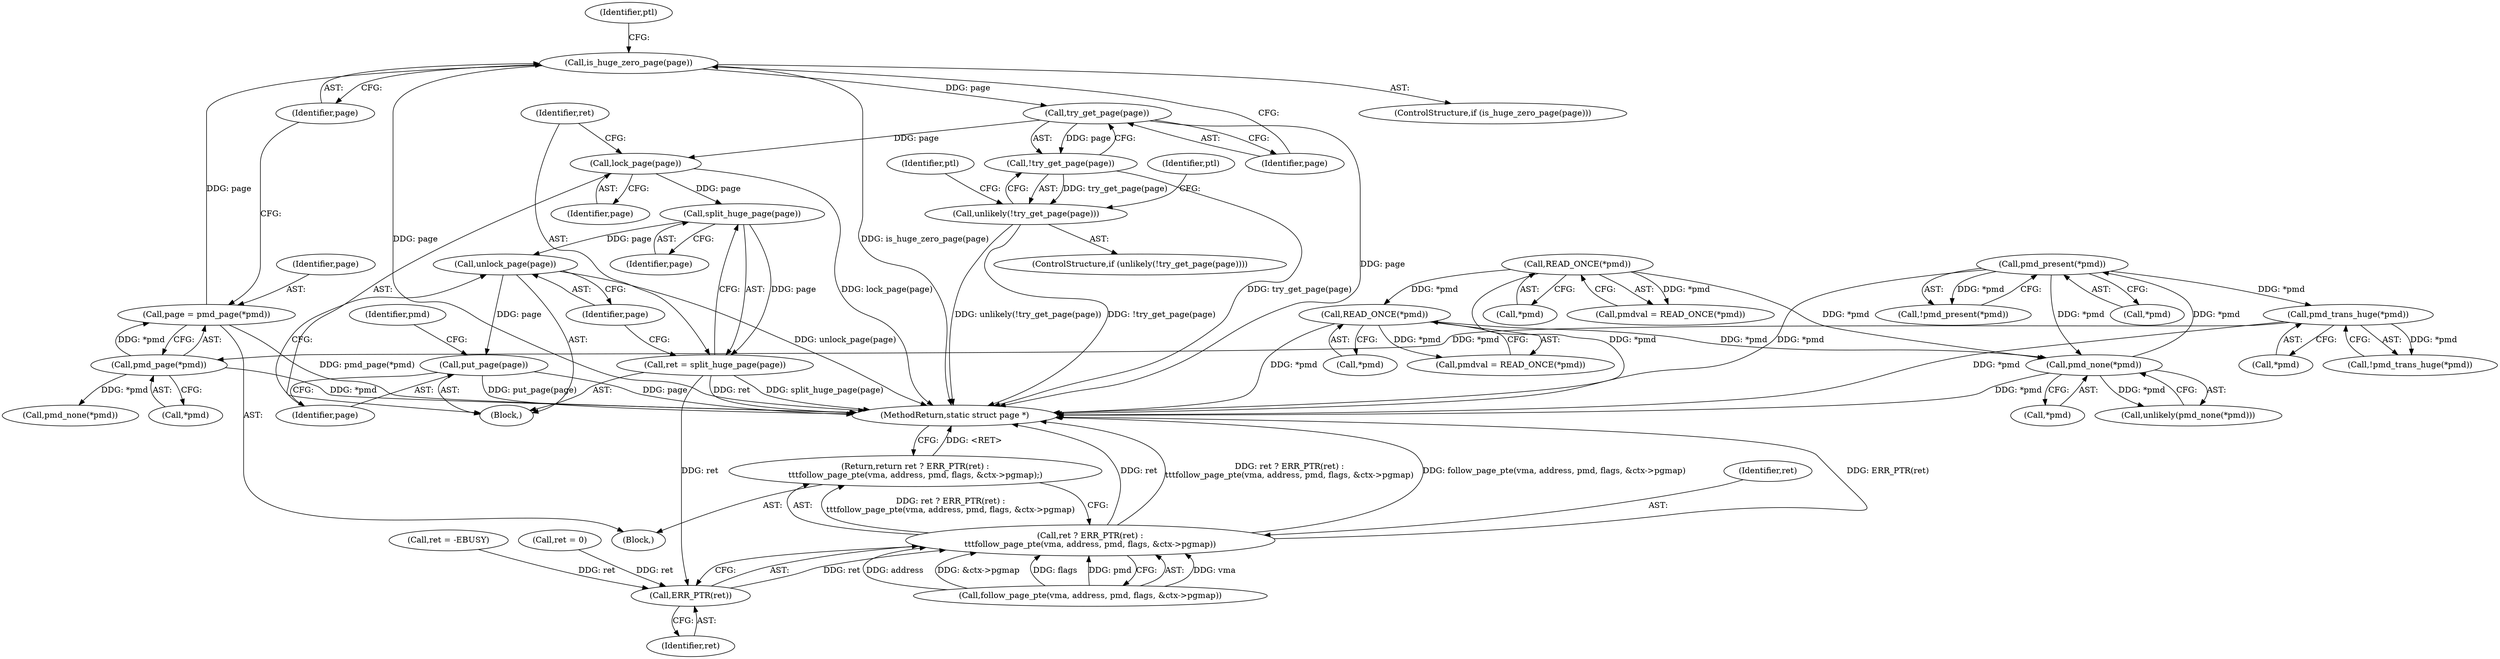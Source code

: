digraph "0_linux_6b3a707736301c2128ca85ce85fb13f60b5e350a_5@pointer" {
"1000350" [label="(Call,is_huge_zero_page(page))"];
"1000344" [label="(Call,page = pmd_page(*pmd))"];
"1000346" [label="(Call,pmd_page(*pmd))"];
"1000322" [label="(Call,pmd_trans_huge(*pmd))"];
"1000299" [label="(Call,pmd_present(*pmd))"];
"1000286" [label="(Call,pmd_none(*pmd))"];
"1000215" [label="(Call,READ_ONCE(*pmd))"];
"1000126" [label="(Call,READ_ONCE(*pmd))"];
"1000374" [label="(Call,try_get_page(page))"];
"1000373" [label="(Call,!try_get_page(page))"];
"1000372" [label="(Call,unlikely(!try_get_page(page)))"];
"1000385" [label="(Call,lock_page(page))"];
"1000389" [label="(Call,split_huge_page(page))"];
"1000387" [label="(Call,ret = split_huge_page(page))"];
"1000406" [label="(Call,ERR_PTR(ret))"];
"1000404" [label="(Call,ret ? ERR_PTR(ret) :\n\t\t\tfollow_page_pte(vma, address, pmd, flags, &ctx->pgmap))"];
"1000403" [label="(Return,return ret ? ERR_PTR(ret) :\n\t\t\tfollow_page_pte(vma, address, pmd, flags, &ctx->pgmap);)"];
"1000391" [label="(Call,unlock_page(page))"];
"1000393" [label="(Call,put_page(page))"];
"1000388" [label="(Identifier,ret)"];
"1000393" [label="(Call,put_page(page))"];
"1000398" [label="(Identifier,pmd)"];
"1000286" [label="(Call,pmd_none(*pmd))"];
"1000342" [label="(Block,)"];
"1000354" [label="(Identifier,ptl)"];
"1000216" [label="(Call,*pmd)"];
"1000394" [label="(Identifier,page)"];
"1000323" [label="(Call,*pmd)"];
"1000372" [label="(Call,unlikely(!try_get_page(page)))"];
"1000351" [label="(Identifier,page)"];
"1000127" [label="(Call,*pmd)"];
"1000384" [label="(Identifier,ptl)"];
"1000300" [label="(Call,*pmd)"];
"1000365" [label="(Call,ret = -EBUSY)"];
"1000390" [label="(Identifier,page)"];
"1000435" [label="(MethodReturn,static struct page *)"];
"1000287" [label="(Call,*pmd)"];
"1000347" [label="(Call,*pmd)"];
"1000298" [label="(Call,!pmd_present(*pmd))"];
"1000355" [label="(Call,ret = 0)"];
"1000346" [label="(Call,pmd_page(*pmd))"];
"1000373" [label="(Call,!try_get_page(page))"];
"1000404" [label="(Call,ret ? ERR_PTR(ret) :\n\t\t\tfollow_page_pte(vma, address, pmd, flags, &ctx->pgmap))"];
"1000407" [label="(Identifier,ret)"];
"1000350" [label="(Call,is_huge_zero_page(page))"];
"1000387" [label="(Call,ret = split_huge_page(page))"];
"1000370" [label="(Block,)"];
"1000371" [label="(ControlStructure,if (unlikely(!try_get_page(page))))"];
"1000345" [label="(Identifier,page)"];
"1000405" [label="(Identifier,ret)"];
"1000389" [label="(Call,split_huge_page(page))"];
"1000126" [label="(Call,READ_ONCE(*pmd))"];
"1000344" [label="(Call,page = pmd_page(*pmd))"];
"1000124" [label="(Call,pmdval = READ_ONCE(*pmd))"];
"1000375" [label="(Identifier,page)"];
"1000396" [label="(Call,pmd_none(*pmd))"];
"1000299" [label="(Call,pmd_present(*pmd))"];
"1000386" [label="(Identifier,page)"];
"1000408" [label="(Call,follow_page_pte(vma, address, pmd, flags, &ctx->pgmap))"];
"1000374" [label="(Call,try_get_page(page))"];
"1000403" [label="(Return,return ret ? ERR_PTR(ret) :\n\t\t\tfollow_page_pte(vma, address, pmd, flags, &ctx->pgmap);)"];
"1000378" [label="(Identifier,ptl)"];
"1000385" [label="(Call,lock_page(page))"];
"1000321" [label="(Call,!pmd_trans_huge(*pmd))"];
"1000391" [label="(Call,unlock_page(page))"];
"1000349" [label="(ControlStructure,if (is_huge_zero_page(page)))"];
"1000285" [label="(Call,unlikely(pmd_none(*pmd)))"];
"1000215" [label="(Call,READ_ONCE(*pmd))"];
"1000406" [label="(Call,ERR_PTR(ret))"];
"1000322" [label="(Call,pmd_trans_huge(*pmd))"];
"1000392" [label="(Identifier,page)"];
"1000213" [label="(Call,pmdval = READ_ONCE(*pmd))"];
"1000350" -> "1000349"  [label="AST: "];
"1000350" -> "1000351"  [label="CFG: "];
"1000351" -> "1000350"  [label="AST: "];
"1000354" -> "1000350"  [label="CFG: "];
"1000375" -> "1000350"  [label="CFG: "];
"1000350" -> "1000435"  [label="DDG: page"];
"1000350" -> "1000435"  [label="DDG: is_huge_zero_page(page)"];
"1000344" -> "1000350"  [label="DDG: page"];
"1000350" -> "1000374"  [label="DDG: page"];
"1000344" -> "1000342"  [label="AST: "];
"1000344" -> "1000346"  [label="CFG: "];
"1000345" -> "1000344"  [label="AST: "];
"1000346" -> "1000344"  [label="AST: "];
"1000351" -> "1000344"  [label="CFG: "];
"1000344" -> "1000435"  [label="DDG: pmd_page(*pmd)"];
"1000346" -> "1000344"  [label="DDG: *pmd"];
"1000346" -> "1000347"  [label="CFG: "];
"1000347" -> "1000346"  [label="AST: "];
"1000346" -> "1000435"  [label="DDG: *pmd"];
"1000322" -> "1000346"  [label="DDG: *pmd"];
"1000346" -> "1000396"  [label="DDG: *pmd"];
"1000322" -> "1000321"  [label="AST: "];
"1000322" -> "1000323"  [label="CFG: "];
"1000323" -> "1000322"  [label="AST: "];
"1000321" -> "1000322"  [label="CFG: "];
"1000322" -> "1000435"  [label="DDG: *pmd"];
"1000322" -> "1000321"  [label="DDG: *pmd"];
"1000299" -> "1000322"  [label="DDG: *pmd"];
"1000299" -> "1000298"  [label="AST: "];
"1000299" -> "1000300"  [label="CFG: "];
"1000300" -> "1000299"  [label="AST: "];
"1000298" -> "1000299"  [label="CFG: "];
"1000299" -> "1000435"  [label="DDG: *pmd"];
"1000299" -> "1000286"  [label="DDG: *pmd"];
"1000299" -> "1000298"  [label="DDG: *pmd"];
"1000286" -> "1000299"  [label="DDG: *pmd"];
"1000286" -> "1000285"  [label="AST: "];
"1000286" -> "1000287"  [label="CFG: "];
"1000287" -> "1000286"  [label="AST: "];
"1000285" -> "1000286"  [label="CFG: "];
"1000286" -> "1000435"  [label="DDG: *pmd"];
"1000286" -> "1000285"  [label="DDG: *pmd"];
"1000215" -> "1000286"  [label="DDG: *pmd"];
"1000126" -> "1000286"  [label="DDG: *pmd"];
"1000215" -> "1000213"  [label="AST: "];
"1000215" -> "1000216"  [label="CFG: "];
"1000216" -> "1000215"  [label="AST: "];
"1000213" -> "1000215"  [label="CFG: "];
"1000215" -> "1000435"  [label="DDG: *pmd"];
"1000215" -> "1000213"  [label="DDG: *pmd"];
"1000126" -> "1000215"  [label="DDG: *pmd"];
"1000126" -> "1000124"  [label="AST: "];
"1000126" -> "1000127"  [label="CFG: "];
"1000127" -> "1000126"  [label="AST: "];
"1000124" -> "1000126"  [label="CFG: "];
"1000126" -> "1000435"  [label="DDG: *pmd"];
"1000126" -> "1000124"  [label="DDG: *pmd"];
"1000374" -> "1000373"  [label="AST: "];
"1000374" -> "1000375"  [label="CFG: "];
"1000375" -> "1000374"  [label="AST: "];
"1000373" -> "1000374"  [label="CFG: "];
"1000374" -> "1000435"  [label="DDG: page"];
"1000374" -> "1000373"  [label="DDG: page"];
"1000374" -> "1000385"  [label="DDG: page"];
"1000373" -> "1000372"  [label="AST: "];
"1000372" -> "1000373"  [label="CFG: "];
"1000373" -> "1000435"  [label="DDG: try_get_page(page)"];
"1000373" -> "1000372"  [label="DDG: try_get_page(page)"];
"1000372" -> "1000371"  [label="AST: "];
"1000378" -> "1000372"  [label="CFG: "];
"1000384" -> "1000372"  [label="CFG: "];
"1000372" -> "1000435"  [label="DDG: !try_get_page(page)"];
"1000372" -> "1000435"  [label="DDG: unlikely(!try_get_page(page))"];
"1000385" -> "1000370"  [label="AST: "];
"1000385" -> "1000386"  [label="CFG: "];
"1000386" -> "1000385"  [label="AST: "];
"1000388" -> "1000385"  [label="CFG: "];
"1000385" -> "1000435"  [label="DDG: lock_page(page)"];
"1000385" -> "1000389"  [label="DDG: page"];
"1000389" -> "1000387"  [label="AST: "];
"1000389" -> "1000390"  [label="CFG: "];
"1000390" -> "1000389"  [label="AST: "];
"1000387" -> "1000389"  [label="CFG: "];
"1000389" -> "1000387"  [label="DDG: page"];
"1000389" -> "1000391"  [label="DDG: page"];
"1000387" -> "1000370"  [label="AST: "];
"1000388" -> "1000387"  [label="AST: "];
"1000392" -> "1000387"  [label="CFG: "];
"1000387" -> "1000435"  [label="DDG: split_huge_page(page)"];
"1000387" -> "1000435"  [label="DDG: ret"];
"1000387" -> "1000406"  [label="DDG: ret"];
"1000406" -> "1000404"  [label="AST: "];
"1000406" -> "1000407"  [label="CFG: "];
"1000407" -> "1000406"  [label="AST: "];
"1000404" -> "1000406"  [label="CFG: "];
"1000406" -> "1000404"  [label="DDG: ret"];
"1000355" -> "1000406"  [label="DDG: ret"];
"1000365" -> "1000406"  [label="DDG: ret"];
"1000404" -> "1000403"  [label="AST: "];
"1000404" -> "1000408"  [label="CFG: "];
"1000405" -> "1000404"  [label="AST: "];
"1000408" -> "1000404"  [label="AST: "];
"1000403" -> "1000404"  [label="CFG: "];
"1000404" -> "1000435"  [label="DDG: ret"];
"1000404" -> "1000435"  [label="DDG: ret ? ERR_PTR(ret) :\n\t\t\tfollow_page_pte(vma, address, pmd, flags, &ctx->pgmap)"];
"1000404" -> "1000435"  [label="DDG: follow_page_pte(vma, address, pmd, flags, &ctx->pgmap)"];
"1000404" -> "1000435"  [label="DDG: ERR_PTR(ret)"];
"1000404" -> "1000403"  [label="DDG: ret ? ERR_PTR(ret) :\n\t\t\tfollow_page_pte(vma, address, pmd, flags, &ctx->pgmap)"];
"1000408" -> "1000404"  [label="DDG: vma"];
"1000408" -> "1000404"  [label="DDG: address"];
"1000408" -> "1000404"  [label="DDG: &ctx->pgmap"];
"1000408" -> "1000404"  [label="DDG: flags"];
"1000408" -> "1000404"  [label="DDG: pmd"];
"1000403" -> "1000342"  [label="AST: "];
"1000435" -> "1000403"  [label="CFG: "];
"1000403" -> "1000435"  [label="DDG: <RET>"];
"1000391" -> "1000370"  [label="AST: "];
"1000391" -> "1000392"  [label="CFG: "];
"1000392" -> "1000391"  [label="AST: "];
"1000394" -> "1000391"  [label="CFG: "];
"1000391" -> "1000435"  [label="DDG: unlock_page(page)"];
"1000391" -> "1000393"  [label="DDG: page"];
"1000393" -> "1000370"  [label="AST: "];
"1000393" -> "1000394"  [label="CFG: "];
"1000394" -> "1000393"  [label="AST: "];
"1000398" -> "1000393"  [label="CFG: "];
"1000393" -> "1000435"  [label="DDG: page"];
"1000393" -> "1000435"  [label="DDG: put_page(page)"];
}
